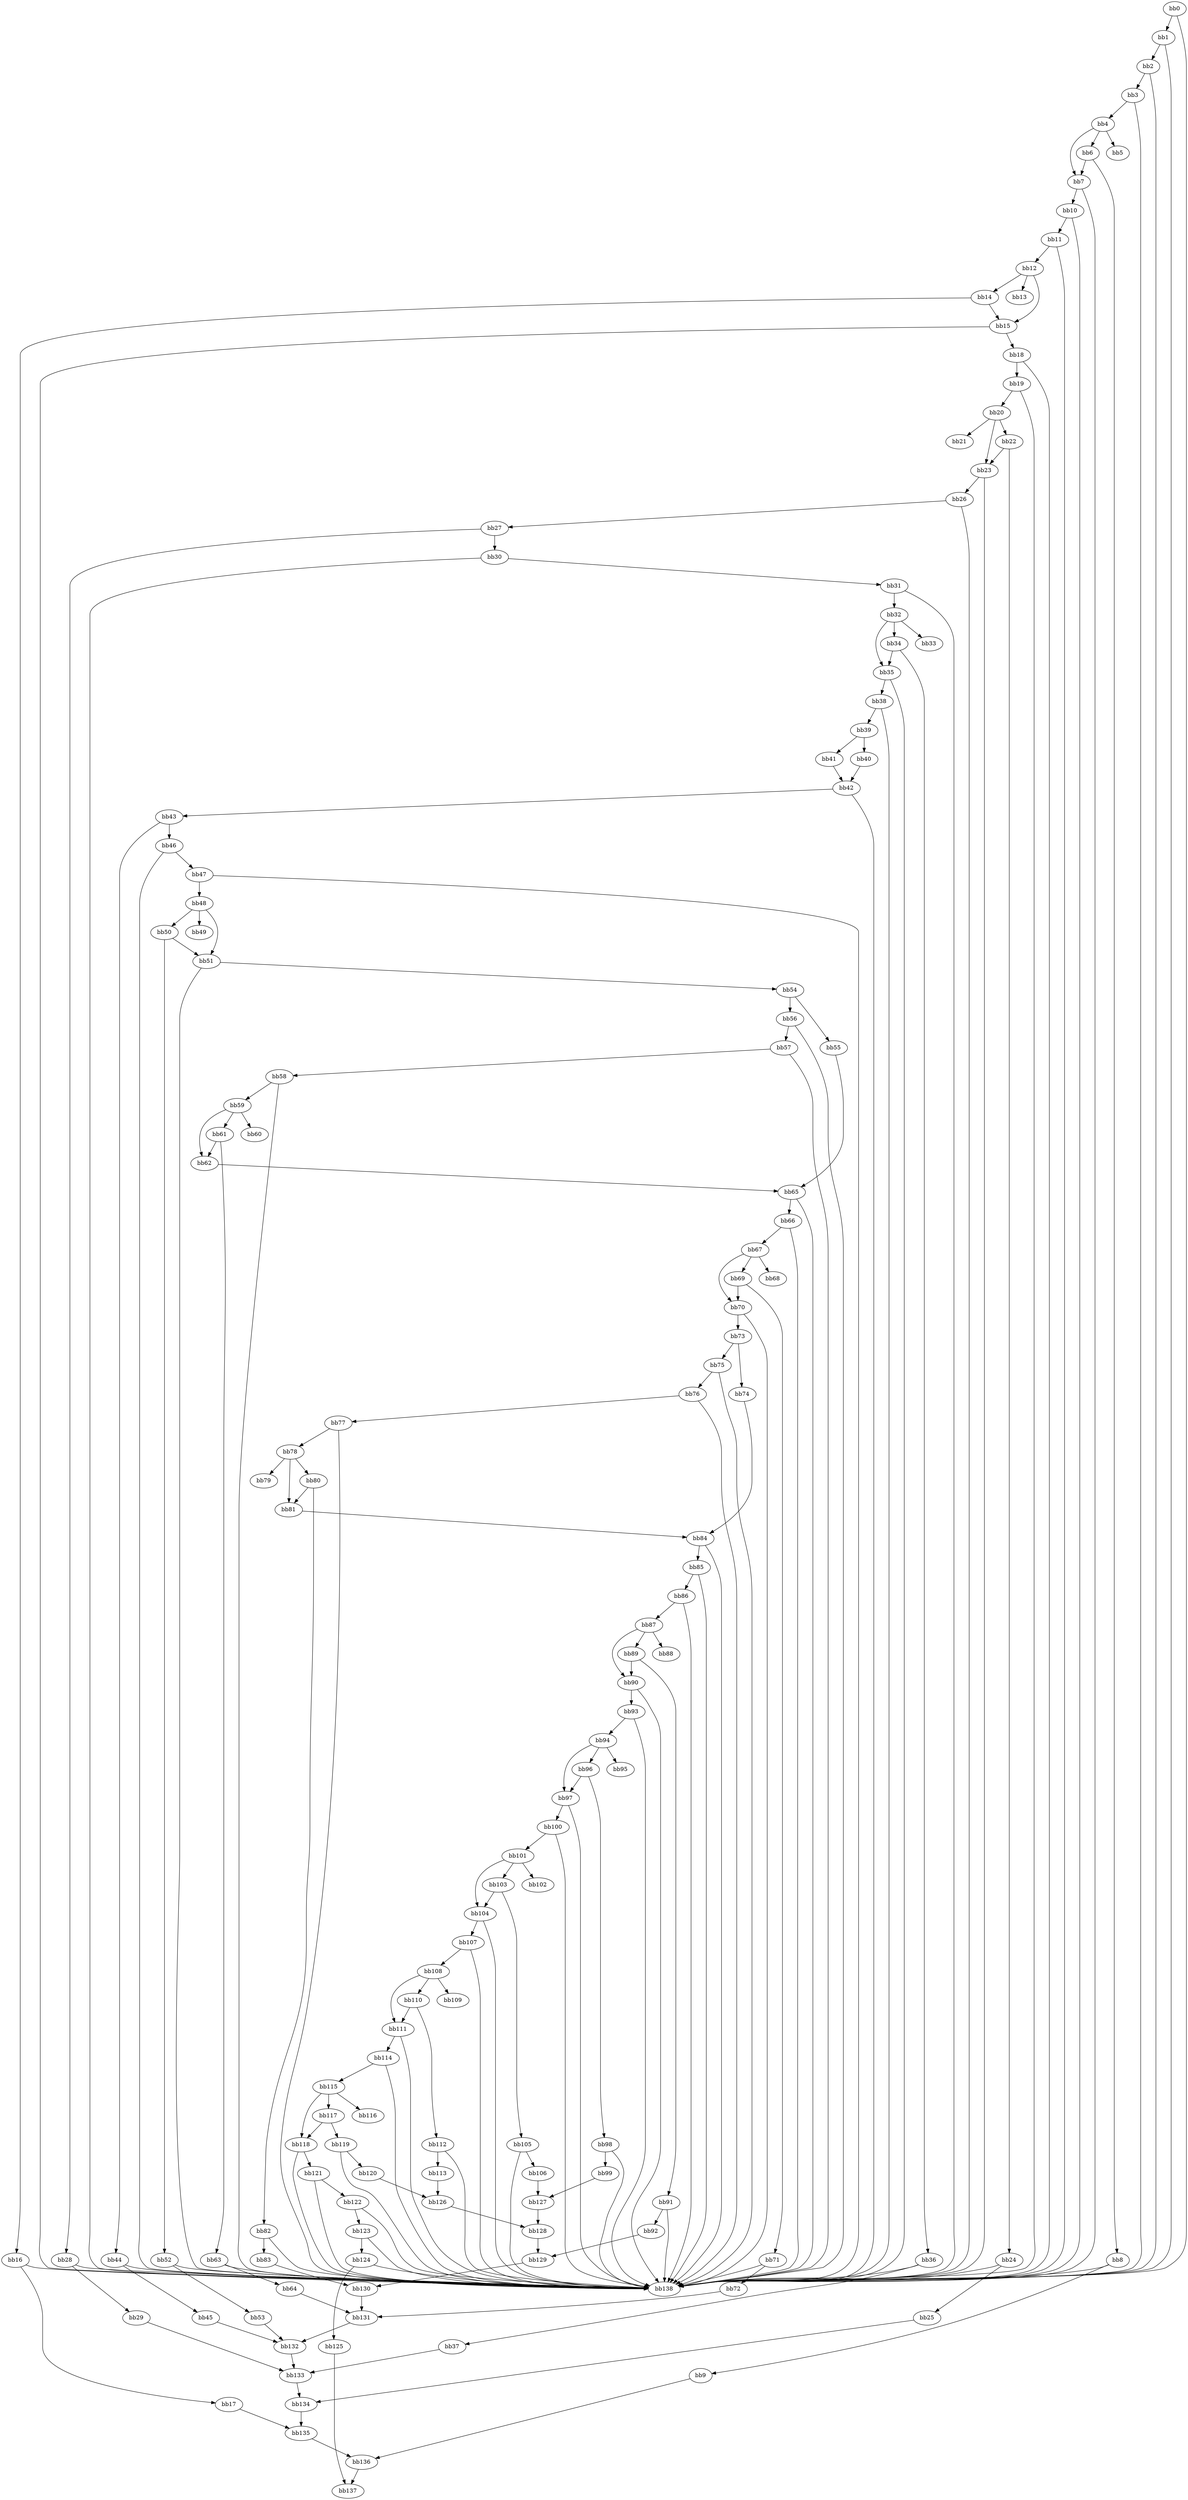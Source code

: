 digraph {
    0 [ label = "bb0\l" ]
    1 [ label = "bb1\l" ]
    2 [ label = "bb2\l" ]
    3 [ label = "bb3\l" ]
    4 [ label = "bb4\l" ]
    5 [ label = "bb5\l" ]
    6 [ label = "bb6\l" ]
    7 [ label = "bb7\l" ]
    8 [ label = "bb8\l" ]
    9 [ label = "bb9\l" ]
    10 [ label = "bb10\l" ]
    11 [ label = "bb11\l" ]
    12 [ label = "bb12\l" ]
    13 [ label = "bb13\l" ]
    14 [ label = "bb14\l" ]
    15 [ label = "bb15\l" ]
    16 [ label = "bb16\l" ]
    17 [ label = "bb17\l" ]
    18 [ label = "bb18\l" ]
    19 [ label = "bb19\l" ]
    20 [ label = "bb20\l" ]
    21 [ label = "bb21\l" ]
    22 [ label = "bb22\l" ]
    23 [ label = "bb23\l" ]
    24 [ label = "bb24\l" ]
    25 [ label = "bb25\l" ]
    26 [ label = "bb26\l" ]
    27 [ label = "bb27\l" ]
    28 [ label = "bb28\l" ]
    29 [ label = "bb29\l" ]
    30 [ label = "bb30\l" ]
    31 [ label = "bb31\l" ]
    32 [ label = "bb32\l" ]
    33 [ label = "bb33\l" ]
    34 [ label = "bb34\l" ]
    35 [ label = "bb35\l" ]
    36 [ label = "bb36\l" ]
    37 [ label = "bb37\l" ]
    38 [ label = "bb38\l" ]
    39 [ label = "bb39\l" ]
    40 [ label = "bb40\l" ]
    41 [ label = "bb41\l" ]
    42 [ label = "bb42\l" ]
    43 [ label = "bb43\l" ]
    44 [ label = "bb44\l" ]
    45 [ label = "bb45\l" ]
    46 [ label = "bb46\l" ]
    47 [ label = "bb47\l" ]
    48 [ label = "bb48\l" ]
    49 [ label = "bb49\l" ]
    50 [ label = "bb50\l" ]
    51 [ label = "bb51\l" ]
    52 [ label = "bb52\l" ]
    53 [ label = "bb53\l" ]
    54 [ label = "bb54\l" ]
    55 [ label = "bb55\l" ]
    56 [ label = "bb56\l" ]
    57 [ label = "bb57\l" ]
    58 [ label = "bb58\l" ]
    59 [ label = "bb59\l" ]
    60 [ label = "bb60\l" ]
    61 [ label = "bb61\l" ]
    62 [ label = "bb62\l" ]
    63 [ label = "bb63\l" ]
    64 [ label = "bb64\l" ]
    65 [ label = "bb65\l" ]
    66 [ label = "bb66\l" ]
    67 [ label = "bb67\l" ]
    68 [ label = "bb68\l" ]
    69 [ label = "bb69\l" ]
    70 [ label = "bb70\l" ]
    71 [ label = "bb71\l" ]
    72 [ label = "bb72\l" ]
    73 [ label = "bb73\l" ]
    74 [ label = "bb74\l" ]
    75 [ label = "bb75\l" ]
    76 [ label = "bb76\l" ]
    77 [ label = "bb77\l" ]
    78 [ label = "bb78\l" ]
    79 [ label = "bb79\l" ]
    80 [ label = "bb80\l" ]
    81 [ label = "bb81\l" ]
    82 [ label = "bb82\l" ]
    83 [ label = "bb83\l" ]
    84 [ label = "bb84\l" ]
    85 [ label = "bb85\l" ]
    86 [ label = "bb86\l" ]
    87 [ label = "bb87\l" ]
    88 [ label = "bb88\l" ]
    89 [ label = "bb89\l" ]
    90 [ label = "bb90\l" ]
    91 [ label = "bb91\l" ]
    92 [ label = "bb92\l" ]
    93 [ label = "bb93\l" ]
    94 [ label = "bb94\l" ]
    95 [ label = "bb95\l" ]
    96 [ label = "bb96\l" ]
    97 [ label = "bb97\l" ]
    98 [ label = "bb98\l" ]
    99 [ label = "bb99\l" ]
    100 [ label = "bb100\l" ]
    101 [ label = "bb101\l" ]
    102 [ label = "bb102\l" ]
    103 [ label = "bb103\l" ]
    104 [ label = "bb104\l" ]
    105 [ label = "bb105\l" ]
    106 [ label = "bb106\l" ]
    107 [ label = "bb107\l" ]
    108 [ label = "bb108\l" ]
    109 [ label = "bb109\l" ]
    110 [ label = "bb110\l" ]
    111 [ label = "bb111\l" ]
    112 [ label = "bb112\l" ]
    113 [ label = "bb113\l" ]
    114 [ label = "bb114\l" ]
    115 [ label = "bb115\l" ]
    116 [ label = "bb116\l" ]
    117 [ label = "bb117\l" ]
    118 [ label = "bb118\l" ]
    119 [ label = "bb119\l" ]
    120 [ label = "bb120\l" ]
    121 [ label = "bb121\l" ]
    122 [ label = "bb122\l" ]
    123 [ label = "bb123\l" ]
    124 [ label = "bb124\l" ]
    125 [ label = "bb125\l" ]
    126 [ label = "bb126\l" ]
    127 [ label = "bb127\l" ]
    128 [ label = "bb128\l" ]
    129 [ label = "bb129\l" ]
    130 [ label = "bb130\l" ]
    131 [ label = "bb131\l" ]
    132 [ label = "bb132\l" ]
    133 [ label = "bb133\l" ]
    134 [ label = "bb134\l" ]
    135 [ label = "bb135\l" ]
    136 [ label = "bb136\l" ]
    137 [ label = "bb137\l" ]
    138 [ label = "bb138\l" ]
    0 -> 1 [ ]
    0 -> 138 [ ]
    1 -> 2 [ ]
    1 -> 138 [ ]
    2 -> 3 [ ]
    2 -> 138 [ ]
    3 -> 4 [ ]
    3 -> 138 [ ]
    4 -> 5 [ ]
    4 -> 6 [ ]
    4 -> 7 [ ]
    6 -> 7 [ ]
    6 -> 8 [ ]
    7 -> 10 [ ]
    7 -> 138 [ ]
    8 -> 9 [ ]
    8 -> 138 [ ]
    9 -> 136 [ ]
    10 -> 11 [ ]
    10 -> 138 [ ]
    11 -> 12 [ ]
    11 -> 138 [ ]
    12 -> 13 [ ]
    12 -> 14 [ ]
    12 -> 15 [ ]
    14 -> 15 [ ]
    14 -> 16 [ ]
    15 -> 18 [ ]
    15 -> 138 [ ]
    16 -> 17 [ ]
    16 -> 138 [ ]
    17 -> 135 [ ]
    18 -> 19 [ ]
    18 -> 138 [ ]
    19 -> 20 [ ]
    19 -> 138 [ ]
    20 -> 21 [ ]
    20 -> 22 [ ]
    20 -> 23 [ ]
    22 -> 23 [ ]
    22 -> 24 [ ]
    23 -> 26 [ ]
    23 -> 138 [ ]
    24 -> 25 [ ]
    24 -> 138 [ ]
    25 -> 134 [ ]
    26 -> 27 [ ]
    26 -> 138 [ ]
    27 -> 28 [ ]
    27 -> 30 [ ]
    28 -> 29 [ ]
    28 -> 138 [ ]
    29 -> 133 [ ]
    30 -> 31 [ ]
    30 -> 138 [ ]
    31 -> 32 [ ]
    31 -> 138 [ ]
    32 -> 33 [ ]
    32 -> 34 [ ]
    32 -> 35 [ ]
    34 -> 35 [ ]
    34 -> 36 [ ]
    35 -> 38 [ ]
    35 -> 138 [ ]
    36 -> 37 [ ]
    36 -> 138 [ ]
    37 -> 133 [ ]
    38 -> 39 [ ]
    38 -> 138 [ ]
    39 -> 40 [ ]
    39 -> 41 [ ]
    40 -> 42 [ ]
    41 -> 42 [ ]
    42 -> 43 [ ]
    42 -> 138 [ ]
    43 -> 44 [ ]
    43 -> 46 [ ]
    44 -> 45 [ ]
    44 -> 138 [ ]
    45 -> 132 [ ]
    46 -> 47 [ ]
    46 -> 138 [ ]
    47 -> 48 [ ]
    47 -> 138 [ ]
    48 -> 49 [ ]
    48 -> 50 [ ]
    48 -> 51 [ ]
    50 -> 51 [ ]
    50 -> 52 [ ]
    51 -> 54 [ ]
    51 -> 138 [ ]
    52 -> 53 [ ]
    52 -> 138 [ ]
    53 -> 132 [ ]
    54 -> 55 [ ]
    54 -> 56 [ ]
    55 -> 65 [ ]
    56 -> 57 [ ]
    56 -> 138 [ ]
    57 -> 58 [ ]
    57 -> 138 [ ]
    58 -> 59 [ ]
    58 -> 138 [ ]
    59 -> 60 [ ]
    59 -> 61 [ ]
    59 -> 62 [ ]
    61 -> 62 [ ]
    61 -> 63 [ ]
    62 -> 65 [ ]
    63 -> 64 [ ]
    63 -> 138 [ ]
    64 -> 131 [ ]
    65 -> 66 [ ]
    65 -> 138 [ ]
    66 -> 67 [ ]
    66 -> 138 [ ]
    67 -> 68 [ ]
    67 -> 69 [ ]
    67 -> 70 [ ]
    69 -> 70 [ ]
    69 -> 71 [ ]
    70 -> 73 [ ]
    70 -> 138 [ ]
    71 -> 72 [ ]
    71 -> 138 [ ]
    72 -> 131 [ ]
    73 -> 74 [ ]
    73 -> 75 [ ]
    74 -> 84 [ ]
    75 -> 76 [ ]
    75 -> 138 [ ]
    76 -> 77 [ ]
    76 -> 138 [ ]
    77 -> 78 [ ]
    77 -> 138 [ ]
    78 -> 79 [ ]
    78 -> 80 [ ]
    78 -> 81 [ ]
    80 -> 81 [ ]
    80 -> 82 [ ]
    81 -> 84 [ ]
    82 -> 83 [ ]
    82 -> 138 [ ]
    83 -> 130 [ ]
    84 -> 85 [ ]
    84 -> 138 [ ]
    85 -> 86 [ ]
    85 -> 138 [ ]
    86 -> 87 [ ]
    86 -> 138 [ ]
    87 -> 88 [ ]
    87 -> 89 [ ]
    87 -> 90 [ ]
    89 -> 90 [ ]
    89 -> 91 [ ]
    90 -> 93 [ ]
    90 -> 138 [ ]
    91 -> 92 [ ]
    91 -> 138 [ ]
    92 -> 129 [ ]
    93 -> 94 [ ]
    93 -> 138 [ ]
    94 -> 95 [ ]
    94 -> 96 [ ]
    94 -> 97 [ ]
    96 -> 97 [ ]
    96 -> 98 [ ]
    97 -> 100 [ ]
    97 -> 138 [ ]
    98 -> 99 [ ]
    98 -> 138 [ ]
    99 -> 127 [ ]
    100 -> 101 [ ]
    100 -> 138 [ ]
    101 -> 102 [ ]
    101 -> 103 [ ]
    101 -> 104 [ ]
    103 -> 104 [ ]
    103 -> 105 [ ]
    104 -> 107 [ ]
    104 -> 138 [ ]
    105 -> 106 [ ]
    105 -> 138 [ ]
    106 -> 127 [ ]
    107 -> 108 [ ]
    107 -> 138 [ ]
    108 -> 109 [ ]
    108 -> 110 [ ]
    108 -> 111 [ ]
    110 -> 111 [ ]
    110 -> 112 [ ]
    111 -> 114 [ ]
    111 -> 138 [ ]
    112 -> 113 [ ]
    112 -> 138 [ ]
    113 -> 126 [ ]
    114 -> 115 [ ]
    114 -> 138 [ ]
    115 -> 116 [ ]
    115 -> 117 [ ]
    115 -> 118 [ ]
    117 -> 118 [ ]
    117 -> 119 [ ]
    118 -> 121 [ ]
    118 -> 138 [ ]
    119 -> 120 [ ]
    119 -> 138 [ ]
    120 -> 126 [ ]
    121 -> 122 [ ]
    121 -> 138 [ ]
    122 -> 123 [ ]
    122 -> 138 [ ]
    123 -> 124 [ ]
    123 -> 138 [ ]
    124 -> 125 [ ]
    124 -> 138 [ ]
    125 -> 137 [ ]
    126 -> 128 [ ]
    127 -> 128 [ ]
    128 -> 129 [ ]
    129 -> 130 [ ]
    130 -> 131 [ ]
    131 -> 132 [ ]
    132 -> 133 [ ]
    133 -> 134 [ ]
    134 -> 135 [ ]
    135 -> 136 [ ]
    136 -> 137 [ ]
}

